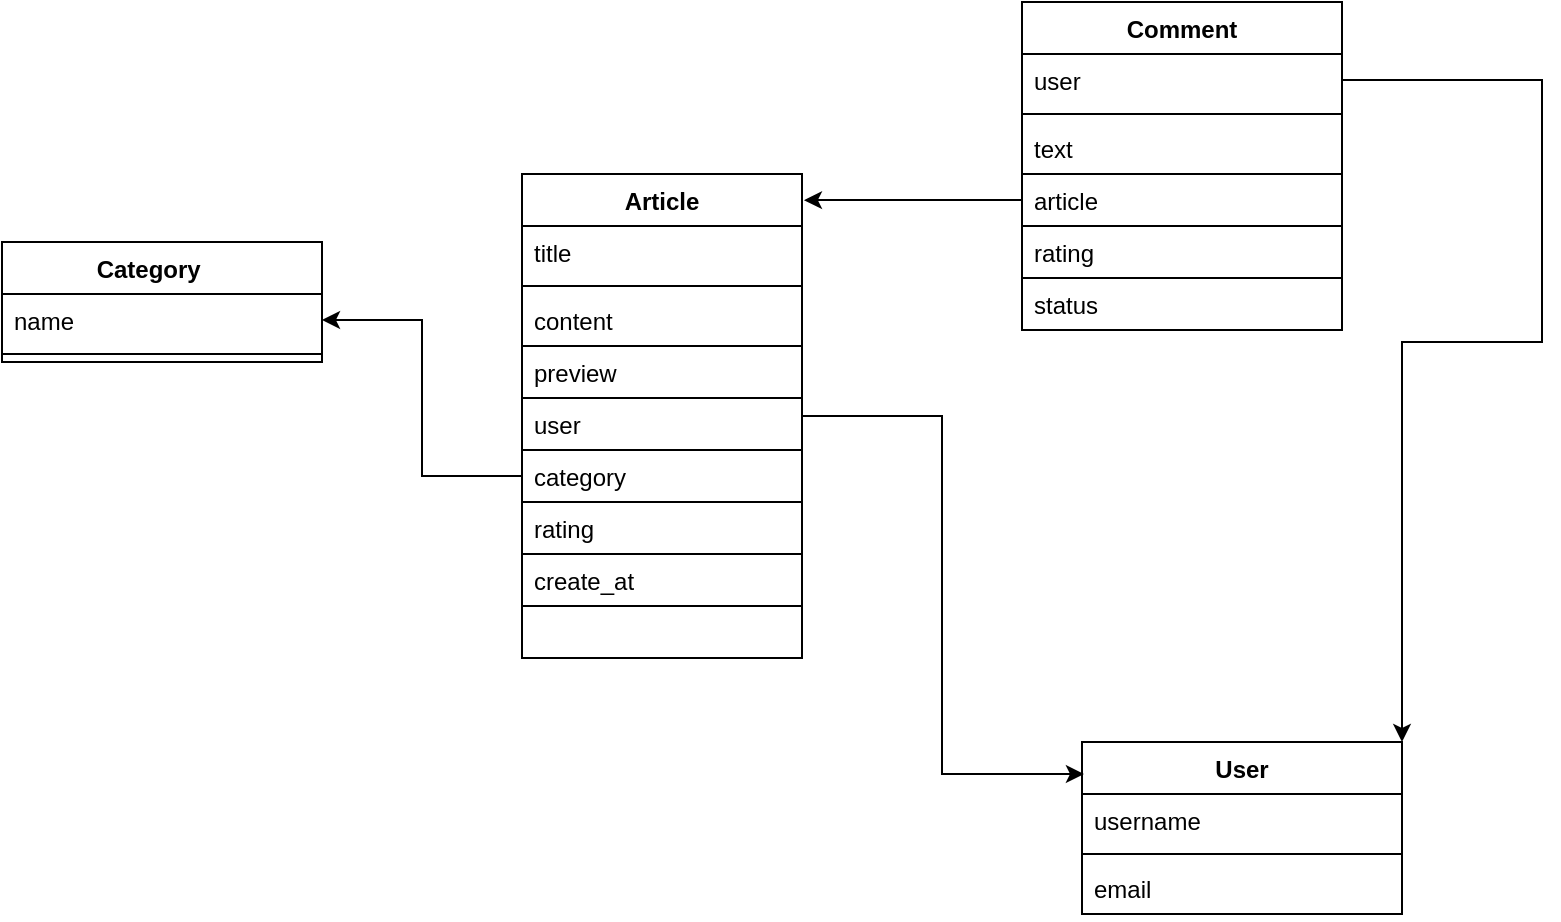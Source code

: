 <mxfile version="17.5.0" type="github">
  <diagram id="_FkWdszYAItbMIZTzcwg" name="Page-1">
    <mxGraphModel dx="1422" dy="1856" grid="1" gridSize="10" guides="1" tooltips="1" connect="1" arrows="1" fold="1" page="1" pageScale="1" pageWidth="827" pageHeight="1169" math="0" shadow="0">
      <root>
        <mxCell id="0" />
        <mxCell id="1" parent="0" />
        <mxCell id="jwWsWJdhBrYEFo7dLCCF-13" value="Article" style="swimlane;fontStyle=1;align=center;verticalAlign=top;childLayout=stackLayout;horizontal=1;startSize=26;horizontalStack=0;resizeParent=1;resizeParentMax=0;resizeLast=0;collapsible=1;marginBottom=0;fontFamily=Helvetica;fontSize=12;fontColor=default;strokeColor=default;fillColor=default;" vertex="1" parent="1">
          <mxGeometry x="280" y="46" width="140" height="242" as="geometry" />
        </mxCell>
        <mxCell id="jwWsWJdhBrYEFo7dLCCF-14" value="title    " style="text;strokeColor=none;fillColor=none;align=left;verticalAlign=top;spacingLeft=4;spacingRight=4;overflow=hidden;rotatable=0;points=[[0,0.5],[1,0.5]];portConstraint=eastwest;fontFamily=Helvetica;fontSize=12;fontColor=default;startSize=26;" vertex="1" parent="jwWsWJdhBrYEFo7dLCCF-13">
          <mxGeometry y="26" width="140" height="26" as="geometry" />
        </mxCell>
        <mxCell id="jwWsWJdhBrYEFo7dLCCF-15" value="" style="line;strokeWidth=1;fillColor=none;align=left;verticalAlign=middle;spacingTop=-1;spacingLeft=3;spacingRight=3;rotatable=0;labelPosition=right;points=[];portConstraint=eastwest;fontFamily=Helvetica;fontSize=12;fontColor=default;startSize=26;" vertex="1" parent="jwWsWJdhBrYEFo7dLCCF-13">
          <mxGeometry y="52" width="140" height="8" as="geometry" />
        </mxCell>
        <mxCell id="jwWsWJdhBrYEFo7dLCCF-16" value="content" style="text;strokeColor=none;fillColor=none;align=left;verticalAlign=top;spacingLeft=4;spacingRight=4;overflow=hidden;rotatable=0;points=[[0,0.5],[1,0.5]];portConstraint=eastwest;fontFamily=Helvetica;fontSize=12;fontColor=default;startSize=26;" vertex="1" parent="jwWsWJdhBrYEFo7dLCCF-13">
          <mxGeometry y="60" width="140" height="26" as="geometry" />
        </mxCell>
        <mxCell id="jwWsWJdhBrYEFo7dLCCF-17" value="preview" style="text;strokeColor=default;fillColor=none;align=left;verticalAlign=top;spacingLeft=4;spacingRight=4;overflow=hidden;rotatable=0;points=[[0,0.5],[1,0.5]];portConstraint=eastwest;fontFamily=Helvetica;fontSize=12;fontColor=default;startSize=26;" vertex="1" parent="jwWsWJdhBrYEFo7dLCCF-13">
          <mxGeometry y="86" width="140" height="26" as="geometry" />
        </mxCell>
        <mxCell id="jwWsWJdhBrYEFo7dLCCF-19" value="user" style="text;strokeColor=default;fillColor=none;align=left;verticalAlign=top;spacingLeft=4;spacingRight=4;overflow=hidden;rotatable=0;points=[[0,0.5],[1,0.5]];portConstraint=eastwest;fontFamily=Helvetica;fontSize=12;fontColor=default;startSize=26;" vertex="1" parent="jwWsWJdhBrYEFo7dLCCF-13">
          <mxGeometry y="112" width="140" height="26" as="geometry" />
        </mxCell>
        <mxCell id="jwWsWJdhBrYEFo7dLCCF-23" value="category" style="text;strokeColor=none;fillColor=none;align=left;verticalAlign=top;spacingLeft=4;spacingRight=4;overflow=hidden;rotatable=0;points=[[0,0.5],[1,0.5]];portConstraint=eastwest;fontFamily=Helvetica;fontSize=12;fontColor=default;startSize=26;" vertex="1" parent="jwWsWJdhBrYEFo7dLCCF-13">
          <mxGeometry y="138" width="140" height="26" as="geometry" />
        </mxCell>
        <mxCell id="jwWsWJdhBrYEFo7dLCCF-22" value="rating" style="text;strokeColor=default;fillColor=none;align=left;verticalAlign=top;spacingLeft=4;spacingRight=4;overflow=hidden;rotatable=0;points=[[0,0.5],[1,0.5]];portConstraint=eastwest;fontFamily=Helvetica;fontSize=12;fontColor=default;startSize=26;" vertex="1" parent="jwWsWJdhBrYEFo7dLCCF-13">
          <mxGeometry y="164" width="140" height="26" as="geometry" />
        </mxCell>
        <mxCell id="jwWsWJdhBrYEFo7dLCCF-21" value="create_at" style="text;strokeColor=default;fillColor=none;align=left;verticalAlign=top;spacingLeft=4;spacingRight=4;overflow=hidden;rotatable=0;points=[[0,0.5],[1,0.5]];portConstraint=eastwest;fontFamily=Helvetica;fontSize=12;fontColor=default;startSize=26;" vertex="1" parent="jwWsWJdhBrYEFo7dLCCF-13">
          <mxGeometry y="190" width="140" height="26" as="geometry" />
        </mxCell>
        <mxCell id="jwWsWJdhBrYEFo7dLCCF-20" style="text;strokeColor=none;fillColor=none;align=left;verticalAlign=top;spacingLeft=4;spacingRight=4;overflow=hidden;rotatable=0;points=[[0,0.5],[1,0.5]];portConstraint=eastwest;fontFamily=Helvetica;fontSize=12;fontColor=default;startSize=26;" vertex="1" parent="jwWsWJdhBrYEFo7dLCCF-13">
          <mxGeometry y="216" width="140" height="26" as="geometry" />
        </mxCell>
        <mxCell id="jwWsWJdhBrYEFo7dLCCF-24" value="User" style="swimlane;fontStyle=1;align=center;verticalAlign=top;childLayout=stackLayout;horizontal=1;startSize=26;horizontalStack=0;resizeParent=1;resizeParentMax=0;resizeLast=0;collapsible=1;marginBottom=0;fontFamily=Helvetica;fontSize=12;fontColor=default;strokeColor=default;fillColor=default;" vertex="1" parent="1">
          <mxGeometry x="560" y="330" width="160" height="86" as="geometry" />
        </mxCell>
        <mxCell id="jwWsWJdhBrYEFo7dLCCF-25" value="username" style="text;strokeColor=none;fillColor=none;align=left;verticalAlign=top;spacingLeft=4;spacingRight=4;overflow=hidden;rotatable=0;points=[[0,0.5],[1,0.5]];portConstraint=eastwest;fontFamily=Helvetica;fontSize=12;fontColor=default;startSize=26;" vertex="1" parent="jwWsWJdhBrYEFo7dLCCF-24">
          <mxGeometry y="26" width="160" height="26" as="geometry" />
        </mxCell>
        <mxCell id="jwWsWJdhBrYEFo7dLCCF-26" value="" style="line;strokeWidth=1;fillColor=none;align=left;verticalAlign=middle;spacingTop=-1;spacingLeft=3;spacingRight=3;rotatable=0;labelPosition=right;points=[];portConstraint=eastwest;fontFamily=Helvetica;fontSize=12;fontColor=default;startSize=26;" vertex="1" parent="jwWsWJdhBrYEFo7dLCCF-24">
          <mxGeometry y="52" width="160" height="8" as="geometry" />
        </mxCell>
        <mxCell id="jwWsWJdhBrYEFo7dLCCF-27" value="email" style="text;strokeColor=none;fillColor=none;align=left;verticalAlign=top;spacingLeft=4;spacingRight=4;overflow=hidden;rotatable=0;points=[[0,0.5],[1,0.5]];portConstraint=eastwest;fontFamily=Helvetica;fontSize=12;fontColor=default;startSize=26;" vertex="1" parent="jwWsWJdhBrYEFo7dLCCF-24">
          <mxGeometry y="60" width="160" height="26" as="geometry" />
        </mxCell>
        <mxCell id="jwWsWJdhBrYEFo7dLCCF-29" value="" style="endArrow=classic;html=1;rounded=0;fontFamily=Helvetica;fontSize=12;fontColor=default;startSize=26;exitX=1;exitY=0.5;exitDx=0;exitDy=0;entryX=0.006;entryY=0.186;entryDx=0;entryDy=0;entryPerimeter=0;edgeStyle=orthogonalEdgeStyle;" edge="1" parent="1" source="jwWsWJdhBrYEFo7dLCCF-13" target="jwWsWJdhBrYEFo7dLCCF-24">
          <mxGeometry width="50" height="50" relative="1" as="geometry">
            <mxPoint x="590" y="310" as="sourcePoint" />
            <mxPoint x="510" y="160" as="targetPoint" />
          </mxGeometry>
        </mxCell>
        <mxCell id="jwWsWJdhBrYEFo7dLCCF-30" value="Comment" style="swimlane;fontStyle=1;align=center;verticalAlign=top;childLayout=stackLayout;horizontal=1;startSize=26;horizontalStack=0;resizeParent=1;resizeParentMax=0;resizeLast=0;collapsible=1;marginBottom=0;fontFamily=Helvetica;fontSize=12;fontColor=default;strokeColor=default;fillColor=default;" vertex="1" parent="1">
          <mxGeometry x="530" y="-40" width="160" height="164" as="geometry" />
        </mxCell>
        <mxCell id="jwWsWJdhBrYEFo7dLCCF-31" value="user" style="text;strokeColor=none;fillColor=none;align=left;verticalAlign=top;spacingLeft=4;spacingRight=4;overflow=hidden;rotatable=0;points=[[0,0.5],[1,0.5]];portConstraint=eastwest;fontFamily=Helvetica;fontSize=12;fontColor=default;startSize=26;" vertex="1" parent="jwWsWJdhBrYEFo7dLCCF-30">
          <mxGeometry y="26" width="160" height="26" as="geometry" />
        </mxCell>
        <mxCell id="jwWsWJdhBrYEFo7dLCCF-32" value="" style="line;strokeWidth=1;fillColor=none;align=left;verticalAlign=middle;spacingTop=-1;spacingLeft=3;spacingRight=3;rotatable=0;labelPosition=right;points=[];portConstraint=eastwest;fontFamily=Helvetica;fontSize=12;fontColor=default;startSize=26;" vertex="1" parent="jwWsWJdhBrYEFo7dLCCF-30">
          <mxGeometry y="52" width="160" height="8" as="geometry" />
        </mxCell>
        <mxCell id="jwWsWJdhBrYEFo7dLCCF-33" value="text" style="text;strokeColor=none;fillColor=none;align=left;verticalAlign=top;spacingLeft=4;spacingRight=4;overflow=hidden;rotatable=0;points=[[0,0.5],[1,0.5]];portConstraint=eastwest;fontFamily=Helvetica;fontSize=12;fontColor=default;startSize=26;" vertex="1" parent="jwWsWJdhBrYEFo7dLCCF-30">
          <mxGeometry y="60" width="160" height="26" as="geometry" />
        </mxCell>
        <mxCell id="jwWsWJdhBrYEFo7dLCCF-34" value="article" style="text;strokeColor=default;fillColor=none;align=left;verticalAlign=top;spacingLeft=4;spacingRight=4;overflow=hidden;rotatable=0;points=[[0,0.5],[1,0.5]];portConstraint=eastwest;fontFamily=Helvetica;fontSize=12;fontColor=default;startSize=26;" vertex="1" parent="jwWsWJdhBrYEFo7dLCCF-30">
          <mxGeometry y="86" width="160" height="26" as="geometry" />
        </mxCell>
        <mxCell id="jwWsWJdhBrYEFo7dLCCF-37" value="rating" style="text;strokeColor=default;fillColor=none;align=left;verticalAlign=top;spacingLeft=4;spacingRight=4;overflow=hidden;rotatable=0;points=[[0,0.5],[1,0.5]];portConstraint=eastwest;fontFamily=Helvetica;fontSize=12;fontColor=default;startSize=26;" vertex="1" parent="jwWsWJdhBrYEFo7dLCCF-30">
          <mxGeometry y="112" width="160" height="26" as="geometry" />
        </mxCell>
        <mxCell id="jwWsWJdhBrYEFo7dLCCF-36" value="status" style="text;strokeColor=default;fillColor=none;align=left;verticalAlign=top;spacingLeft=4;spacingRight=4;overflow=hidden;rotatable=0;points=[[0,0.5],[1,0.5]];portConstraint=eastwest;fontFamily=Helvetica;fontSize=12;fontColor=default;startSize=26;" vertex="1" parent="jwWsWJdhBrYEFo7dLCCF-30">
          <mxGeometry y="138" width="160" height="26" as="geometry" />
        </mxCell>
        <mxCell id="jwWsWJdhBrYEFo7dLCCF-38" value="" style="endArrow=classic;html=1;rounded=0;fontFamily=Helvetica;fontSize=12;fontColor=default;startSize=26;exitX=0;exitY=0.5;exitDx=0;exitDy=0;entryX=1.007;entryY=0.054;entryDx=0;entryDy=0;entryPerimeter=0;edgeStyle=orthogonalEdgeStyle;" edge="1" parent="1" source="jwWsWJdhBrYEFo7dLCCF-34" target="jwWsWJdhBrYEFo7dLCCF-13">
          <mxGeometry width="50" height="50" relative="1" as="geometry">
            <mxPoint x="500" y="320" as="sourcePoint" />
            <mxPoint x="540" y="330" as="targetPoint" />
          </mxGeometry>
        </mxCell>
        <mxCell id="jwWsWJdhBrYEFo7dLCCF-40" value="" style="endArrow=classic;html=1;rounded=0;fontFamily=Helvetica;fontSize=12;fontColor=default;startSize=26;edgeStyle=orthogonalEdgeStyle;" edge="1" parent="1" source="jwWsWJdhBrYEFo7dLCCF-31" target="jwWsWJdhBrYEFo7dLCCF-24">
          <mxGeometry width="50" height="50" relative="1" as="geometry">
            <mxPoint x="500" y="320" as="sourcePoint" />
            <mxPoint x="550" y="270" as="targetPoint" />
            <Array as="points">
              <mxPoint x="790" y="-1" />
              <mxPoint x="790" y="130" />
              <mxPoint x="720" y="130" />
            </Array>
          </mxGeometry>
        </mxCell>
        <mxCell id="jwWsWJdhBrYEFo7dLCCF-41" value="Category    " style="swimlane;fontStyle=1;align=center;verticalAlign=top;childLayout=stackLayout;horizontal=1;startSize=26;horizontalStack=0;resizeParent=1;resizeParentMax=0;resizeLast=0;collapsible=1;marginBottom=0;fontFamily=Helvetica;fontSize=12;fontColor=default;strokeColor=default;fillColor=default;" vertex="1" parent="1">
          <mxGeometry x="20" y="80" width="160" height="60" as="geometry" />
        </mxCell>
        <mxCell id="jwWsWJdhBrYEFo7dLCCF-42" value="name" style="text;strokeColor=none;fillColor=none;align=left;verticalAlign=top;spacingLeft=4;spacingRight=4;overflow=hidden;rotatable=0;points=[[0,0.5],[1,0.5]];portConstraint=eastwest;fontFamily=Helvetica;fontSize=12;fontColor=default;startSize=26;" vertex="1" parent="jwWsWJdhBrYEFo7dLCCF-41">
          <mxGeometry y="26" width="160" height="26" as="geometry" />
        </mxCell>
        <mxCell id="jwWsWJdhBrYEFo7dLCCF-43" value="" style="line;strokeWidth=1;fillColor=none;align=left;verticalAlign=middle;spacingTop=-1;spacingLeft=3;spacingRight=3;rotatable=0;labelPosition=right;points=[];portConstraint=eastwest;fontFamily=Helvetica;fontSize=12;fontColor=default;startSize=26;" vertex="1" parent="jwWsWJdhBrYEFo7dLCCF-41">
          <mxGeometry y="52" width="160" height="8" as="geometry" />
        </mxCell>
        <mxCell id="jwWsWJdhBrYEFo7dLCCF-46" value="" style="endArrow=classic;html=1;rounded=0;fontFamily=Helvetica;fontSize=12;fontColor=default;startSize=26;entryX=1;entryY=0.5;entryDx=0;entryDy=0;exitX=0;exitY=0.5;exitDx=0;exitDy=0;edgeStyle=orthogonalEdgeStyle;" edge="1" parent="1" source="jwWsWJdhBrYEFo7dLCCF-23" target="jwWsWJdhBrYEFo7dLCCF-42">
          <mxGeometry width="50" height="50" relative="1" as="geometry">
            <mxPoint x="390" y="290" as="sourcePoint" />
            <mxPoint x="440" y="240" as="targetPoint" />
          </mxGeometry>
        </mxCell>
      </root>
    </mxGraphModel>
  </diagram>
</mxfile>
